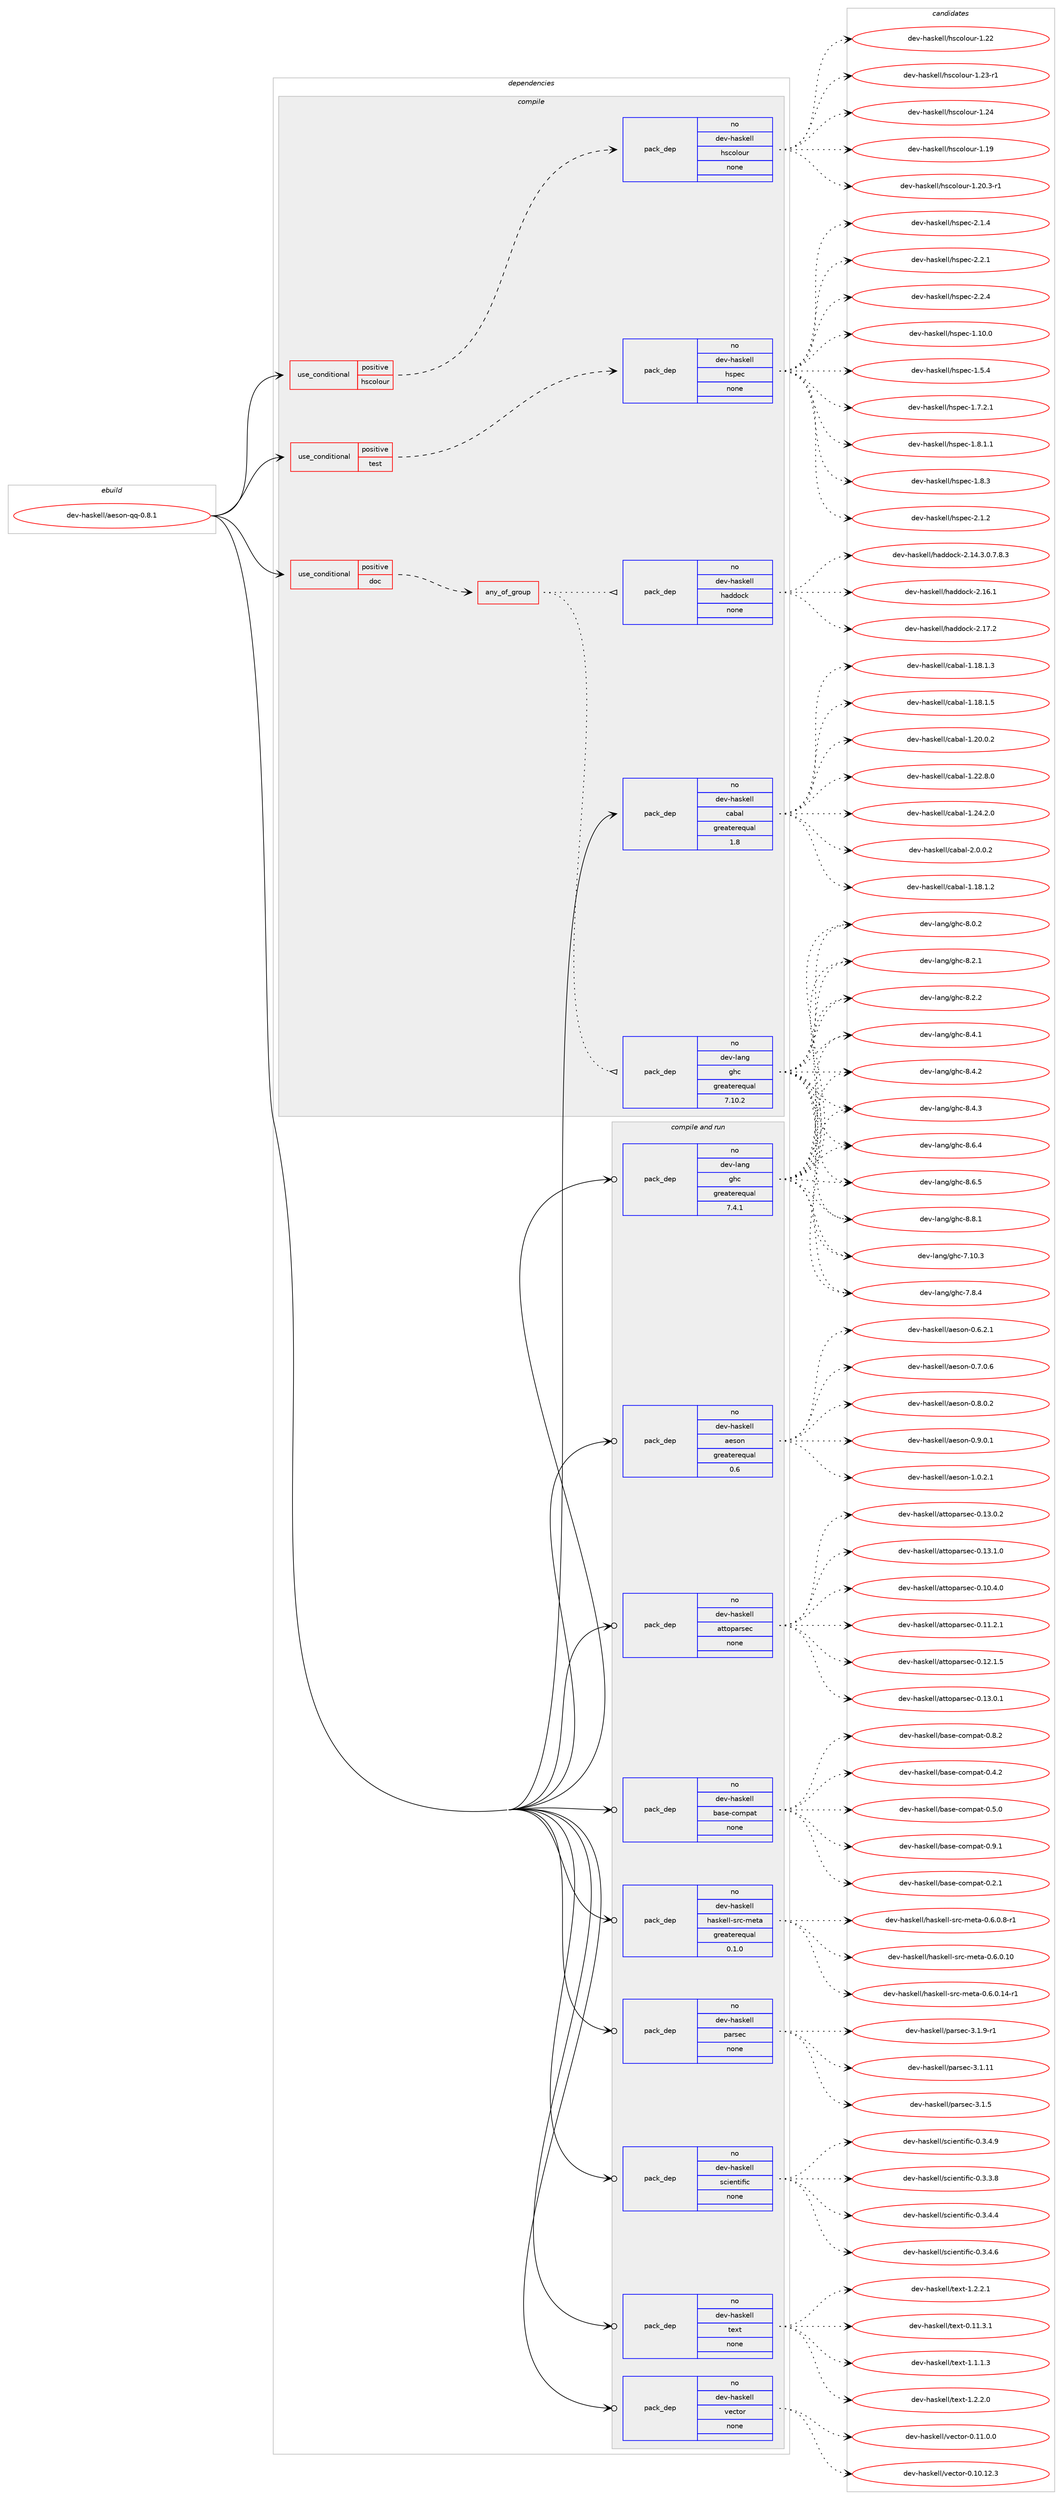digraph prolog {

# *************
# Graph options
# *************

newrank=true;
concentrate=true;
compound=true;
graph [rankdir=LR,fontname=Helvetica,fontsize=10,ranksep=1.5];#, ranksep=2.5, nodesep=0.2];
edge  [arrowhead=vee];
node  [fontname=Helvetica,fontsize=10];

# **********
# The ebuild
# **********

subgraph cluster_leftcol {
color=gray;
rank=same;
label=<<i>ebuild</i>>;
id [label="dev-haskell/aeson-qq-0.8.1", color=red, width=4, href="../dev-haskell/aeson-qq-0.8.1.svg"];
}

# ****************
# The dependencies
# ****************

subgraph cluster_midcol {
color=gray;
label=<<i>dependencies</i>>;
subgraph cluster_compile {
fillcolor="#eeeeee";
style=filled;
label=<<i>compile</i>>;
subgraph cond124664 {
dependency525912 [label=<<TABLE BORDER="0" CELLBORDER="1" CELLSPACING="0" CELLPADDING="4"><TR><TD ROWSPAN="3" CELLPADDING="10">use_conditional</TD></TR><TR><TD>positive</TD></TR><TR><TD>doc</TD></TR></TABLE>>, shape=none, color=red];
subgraph any9449 {
dependency525913 [label=<<TABLE BORDER="0" CELLBORDER="1" CELLSPACING="0" CELLPADDING="4"><TR><TD CELLPADDING="10">any_of_group</TD></TR></TABLE>>, shape=none, color=red];subgraph pack391442 {
dependency525914 [label=<<TABLE BORDER="0" CELLBORDER="1" CELLSPACING="0" CELLPADDING="4" WIDTH="220"><TR><TD ROWSPAN="6" CELLPADDING="30">pack_dep</TD></TR><TR><TD WIDTH="110">no</TD></TR><TR><TD>dev-haskell</TD></TR><TR><TD>haddock</TD></TR><TR><TD>none</TD></TR><TR><TD></TD></TR></TABLE>>, shape=none, color=blue];
}
dependency525913:e -> dependency525914:w [weight=20,style="dotted",arrowhead="oinv"];
subgraph pack391443 {
dependency525915 [label=<<TABLE BORDER="0" CELLBORDER="1" CELLSPACING="0" CELLPADDING="4" WIDTH="220"><TR><TD ROWSPAN="6" CELLPADDING="30">pack_dep</TD></TR><TR><TD WIDTH="110">no</TD></TR><TR><TD>dev-lang</TD></TR><TR><TD>ghc</TD></TR><TR><TD>greaterequal</TD></TR><TR><TD>7.10.2</TD></TR></TABLE>>, shape=none, color=blue];
}
dependency525913:e -> dependency525915:w [weight=20,style="dotted",arrowhead="oinv"];
}
dependency525912:e -> dependency525913:w [weight=20,style="dashed",arrowhead="vee"];
}
id:e -> dependency525912:w [weight=20,style="solid",arrowhead="vee"];
subgraph cond124665 {
dependency525916 [label=<<TABLE BORDER="0" CELLBORDER="1" CELLSPACING="0" CELLPADDING="4"><TR><TD ROWSPAN="3" CELLPADDING="10">use_conditional</TD></TR><TR><TD>positive</TD></TR><TR><TD>hscolour</TD></TR></TABLE>>, shape=none, color=red];
subgraph pack391444 {
dependency525917 [label=<<TABLE BORDER="0" CELLBORDER="1" CELLSPACING="0" CELLPADDING="4" WIDTH="220"><TR><TD ROWSPAN="6" CELLPADDING="30">pack_dep</TD></TR><TR><TD WIDTH="110">no</TD></TR><TR><TD>dev-haskell</TD></TR><TR><TD>hscolour</TD></TR><TR><TD>none</TD></TR><TR><TD></TD></TR></TABLE>>, shape=none, color=blue];
}
dependency525916:e -> dependency525917:w [weight=20,style="dashed",arrowhead="vee"];
}
id:e -> dependency525916:w [weight=20,style="solid",arrowhead="vee"];
subgraph cond124666 {
dependency525918 [label=<<TABLE BORDER="0" CELLBORDER="1" CELLSPACING="0" CELLPADDING="4"><TR><TD ROWSPAN="3" CELLPADDING="10">use_conditional</TD></TR><TR><TD>positive</TD></TR><TR><TD>test</TD></TR></TABLE>>, shape=none, color=red];
subgraph pack391445 {
dependency525919 [label=<<TABLE BORDER="0" CELLBORDER="1" CELLSPACING="0" CELLPADDING="4" WIDTH="220"><TR><TD ROWSPAN="6" CELLPADDING="30">pack_dep</TD></TR><TR><TD WIDTH="110">no</TD></TR><TR><TD>dev-haskell</TD></TR><TR><TD>hspec</TD></TR><TR><TD>none</TD></TR><TR><TD></TD></TR></TABLE>>, shape=none, color=blue];
}
dependency525918:e -> dependency525919:w [weight=20,style="dashed",arrowhead="vee"];
}
id:e -> dependency525918:w [weight=20,style="solid",arrowhead="vee"];
subgraph pack391446 {
dependency525920 [label=<<TABLE BORDER="0" CELLBORDER="1" CELLSPACING="0" CELLPADDING="4" WIDTH="220"><TR><TD ROWSPAN="6" CELLPADDING="30">pack_dep</TD></TR><TR><TD WIDTH="110">no</TD></TR><TR><TD>dev-haskell</TD></TR><TR><TD>cabal</TD></TR><TR><TD>greaterequal</TD></TR><TR><TD>1.8</TD></TR></TABLE>>, shape=none, color=blue];
}
id:e -> dependency525920:w [weight=20,style="solid",arrowhead="vee"];
}
subgraph cluster_compileandrun {
fillcolor="#eeeeee";
style=filled;
label=<<i>compile and run</i>>;
subgraph pack391447 {
dependency525921 [label=<<TABLE BORDER="0" CELLBORDER="1" CELLSPACING="0" CELLPADDING="4" WIDTH="220"><TR><TD ROWSPAN="6" CELLPADDING="30">pack_dep</TD></TR><TR><TD WIDTH="110">no</TD></TR><TR><TD>dev-haskell</TD></TR><TR><TD>aeson</TD></TR><TR><TD>greaterequal</TD></TR><TR><TD>0.6</TD></TR></TABLE>>, shape=none, color=blue];
}
id:e -> dependency525921:w [weight=20,style="solid",arrowhead="odotvee"];
subgraph pack391448 {
dependency525922 [label=<<TABLE BORDER="0" CELLBORDER="1" CELLSPACING="0" CELLPADDING="4" WIDTH="220"><TR><TD ROWSPAN="6" CELLPADDING="30">pack_dep</TD></TR><TR><TD WIDTH="110">no</TD></TR><TR><TD>dev-haskell</TD></TR><TR><TD>attoparsec</TD></TR><TR><TD>none</TD></TR><TR><TD></TD></TR></TABLE>>, shape=none, color=blue];
}
id:e -> dependency525922:w [weight=20,style="solid",arrowhead="odotvee"];
subgraph pack391449 {
dependency525923 [label=<<TABLE BORDER="0" CELLBORDER="1" CELLSPACING="0" CELLPADDING="4" WIDTH="220"><TR><TD ROWSPAN="6" CELLPADDING="30">pack_dep</TD></TR><TR><TD WIDTH="110">no</TD></TR><TR><TD>dev-haskell</TD></TR><TR><TD>base-compat</TD></TR><TR><TD>none</TD></TR><TR><TD></TD></TR></TABLE>>, shape=none, color=blue];
}
id:e -> dependency525923:w [weight=20,style="solid",arrowhead="odotvee"];
subgraph pack391450 {
dependency525924 [label=<<TABLE BORDER="0" CELLBORDER="1" CELLSPACING="0" CELLPADDING="4" WIDTH="220"><TR><TD ROWSPAN="6" CELLPADDING="30">pack_dep</TD></TR><TR><TD WIDTH="110">no</TD></TR><TR><TD>dev-haskell</TD></TR><TR><TD>haskell-src-meta</TD></TR><TR><TD>greaterequal</TD></TR><TR><TD>0.1.0</TD></TR></TABLE>>, shape=none, color=blue];
}
id:e -> dependency525924:w [weight=20,style="solid",arrowhead="odotvee"];
subgraph pack391451 {
dependency525925 [label=<<TABLE BORDER="0" CELLBORDER="1" CELLSPACING="0" CELLPADDING="4" WIDTH="220"><TR><TD ROWSPAN="6" CELLPADDING="30">pack_dep</TD></TR><TR><TD WIDTH="110">no</TD></TR><TR><TD>dev-haskell</TD></TR><TR><TD>parsec</TD></TR><TR><TD>none</TD></TR><TR><TD></TD></TR></TABLE>>, shape=none, color=blue];
}
id:e -> dependency525925:w [weight=20,style="solid",arrowhead="odotvee"];
subgraph pack391452 {
dependency525926 [label=<<TABLE BORDER="0" CELLBORDER="1" CELLSPACING="0" CELLPADDING="4" WIDTH="220"><TR><TD ROWSPAN="6" CELLPADDING="30">pack_dep</TD></TR><TR><TD WIDTH="110">no</TD></TR><TR><TD>dev-haskell</TD></TR><TR><TD>scientific</TD></TR><TR><TD>none</TD></TR><TR><TD></TD></TR></TABLE>>, shape=none, color=blue];
}
id:e -> dependency525926:w [weight=20,style="solid",arrowhead="odotvee"];
subgraph pack391453 {
dependency525927 [label=<<TABLE BORDER="0" CELLBORDER="1" CELLSPACING="0" CELLPADDING="4" WIDTH="220"><TR><TD ROWSPAN="6" CELLPADDING="30">pack_dep</TD></TR><TR><TD WIDTH="110">no</TD></TR><TR><TD>dev-haskell</TD></TR><TR><TD>text</TD></TR><TR><TD>none</TD></TR><TR><TD></TD></TR></TABLE>>, shape=none, color=blue];
}
id:e -> dependency525927:w [weight=20,style="solid",arrowhead="odotvee"];
subgraph pack391454 {
dependency525928 [label=<<TABLE BORDER="0" CELLBORDER="1" CELLSPACING="0" CELLPADDING="4" WIDTH="220"><TR><TD ROWSPAN="6" CELLPADDING="30">pack_dep</TD></TR><TR><TD WIDTH="110">no</TD></TR><TR><TD>dev-haskell</TD></TR><TR><TD>vector</TD></TR><TR><TD>none</TD></TR><TR><TD></TD></TR></TABLE>>, shape=none, color=blue];
}
id:e -> dependency525928:w [weight=20,style="solid",arrowhead="odotvee"];
subgraph pack391455 {
dependency525929 [label=<<TABLE BORDER="0" CELLBORDER="1" CELLSPACING="0" CELLPADDING="4" WIDTH="220"><TR><TD ROWSPAN="6" CELLPADDING="30">pack_dep</TD></TR><TR><TD WIDTH="110">no</TD></TR><TR><TD>dev-lang</TD></TR><TR><TD>ghc</TD></TR><TR><TD>greaterequal</TD></TR><TR><TD>7.4.1</TD></TR></TABLE>>, shape=none, color=blue];
}
id:e -> dependency525929:w [weight=20,style="solid",arrowhead="odotvee"];
}
subgraph cluster_run {
fillcolor="#eeeeee";
style=filled;
label=<<i>run</i>>;
}
}

# **************
# The candidates
# **************

subgraph cluster_choices {
rank=same;
color=gray;
label=<<i>candidates</i>>;

subgraph choice391442 {
color=black;
nodesep=1;
choice1001011184510497115107101108108471049710010011199107455046495246514648465546564651 [label="dev-haskell/haddock-2.14.3.0.7.8.3", color=red, width=4,href="../dev-haskell/haddock-2.14.3.0.7.8.3.svg"];
choice100101118451049711510710110810847104971001001119910745504649544649 [label="dev-haskell/haddock-2.16.1", color=red, width=4,href="../dev-haskell/haddock-2.16.1.svg"];
choice100101118451049711510710110810847104971001001119910745504649554650 [label="dev-haskell/haddock-2.17.2", color=red, width=4,href="../dev-haskell/haddock-2.17.2.svg"];
dependency525914:e -> choice1001011184510497115107101108108471049710010011199107455046495246514648465546564651:w [style=dotted,weight="100"];
dependency525914:e -> choice100101118451049711510710110810847104971001001119910745504649544649:w [style=dotted,weight="100"];
dependency525914:e -> choice100101118451049711510710110810847104971001001119910745504649554650:w [style=dotted,weight="100"];
}
subgraph choice391443 {
color=black;
nodesep=1;
choice1001011184510897110103471031049945554649484651 [label="dev-lang/ghc-7.10.3", color=red, width=4,href="../dev-lang/ghc-7.10.3.svg"];
choice10010111845108971101034710310499455546564652 [label="dev-lang/ghc-7.8.4", color=red, width=4,href="../dev-lang/ghc-7.8.4.svg"];
choice10010111845108971101034710310499455646484650 [label="dev-lang/ghc-8.0.2", color=red, width=4,href="../dev-lang/ghc-8.0.2.svg"];
choice10010111845108971101034710310499455646504649 [label="dev-lang/ghc-8.2.1", color=red, width=4,href="../dev-lang/ghc-8.2.1.svg"];
choice10010111845108971101034710310499455646504650 [label="dev-lang/ghc-8.2.2", color=red, width=4,href="../dev-lang/ghc-8.2.2.svg"];
choice10010111845108971101034710310499455646524649 [label="dev-lang/ghc-8.4.1", color=red, width=4,href="../dev-lang/ghc-8.4.1.svg"];
choice10010111845108971101034710310499455646524650 [label="dev-lang/ghc-8.4.2", color=red, width=4,href="../dev-lang/ghc-8.4.2.svg"];
choice10010111845108971101034710310499455646524651 [label="dev-lang/ghc-8.4.3", color=red, width=4,href="../dev-lang/ghc-8.4.3.svg"];
choice10010111845108971101034710310499455646544652 [label="dev-lang/ghc-8.6.4", color=red, width=4,href="../dev-lang/ghc-8.6.4.svg"];
choice10010111845108971101034710310499455646544653 [label="dev-lang/ghc-8.6.5", color=red, width=4,href="../dev-lang/ghc-8.6.5.svg"];
choice10010111845108971101034710310499455646564649 [label="dev-lang/ghc-8.8.1", color=red, width=4,href="../dev-lang/ghc-8.8.1.svg"];
dependency525915:e -> choice1001011184510897110103471031049945554649484651:w [style=dotted,weight="100"];
dependency525915:e -> choice10010111845108971101034710310499455546564652:w [style=dotted,weight="100"];
dependency525915:e -> choice10010111845108971101034710310499455646484650:w [style=dotted,weight="100"];
dependency525915:e -> choice10010111845108971101034710310499455646504649:w [style=dotted,weight="100"];
dependency525915:e -> choice10010111845108971101034710310499455646504650:w [style=dotted,weight="100"];
dependency525915:e -> choice10010111845108971101034710310499455646524649:w [style=dotted,weight="100"];
dependency525915:e -> choice10010111845108971101034710310499455646524650:w [style=dotted,weight="100"];
dependency525915:e -> choice10010111845108971101034710310499455646524651:w [style=dotted,weight="100"];
dependency525915:e -> choice10010111845108971101034710310499455646544652:w [style=dotted,weight="100"];
dependency525915:e -> choice10010111845108971101034710310499455646544653:w [style=dotted,weight="100"];
dependency525915:e -> choice10010111845108971101034710310499455646564649:w [style=dotted,weight="100"];
}
subgraph choice391444 {
color=black;
nodesep=1;
choice100101118451049711510710110810847104115991111081111171144549464957 [label="dev-haskell/hscolour-1.19", color=red, width=4,href="../dev-haskell/hscolour-1.19.svg"];
choice10010111845104971151071011081084710411599111108111117114454946504846514511449 [label="dev-haskell/hscolour-1.20.3-r1", color=red, width=4,href="../dev-haskell/hscolour-1.20.3-r1.svg"];
choice100101118451049711510710110810847104115991111081111171144549465050 [label="dev-haskell/hscolour-1.22", color=red, width=4,href="../dev-haskell/hscolour-1.22.svg"];
choice1001011184510497115107101108108471041159911110811111711445494650514511449 [label="dev-haskell/hscolour-1.23-r1", color=red, width=4,href="../dev-haskell/hscolour-1.23-r1.svg"];
choice100101118451049711510710110810847104115991111081111171144549465052 [label="dev-haskell/hscolour-1.24", color=red, width=4,href="../dev-haskell/hscolour-1.24.svg"];
dependency525917:e -> choice100101118451049711510710110810847104115991111081111171144549464957:w [style=dotted,weight="100"];
dependency525917:e -> choice10010111845104971151071011081084710411599111108111117114454946504846514511449:w [style=dotted,weight="100"];
dependency525917:e -> choice100101118451049711510710110810847104115991111081111171144549465050:w [style=dotted,weight="100"];
dependency525917:e -> choice1001011184510497115107101108108471041159911110811111711445494650514511449:w [style=dotted,weight="100"];
dependency525917:e -> choice100101118451049711510710110810847104115991111081111171144549465052:w [style=dotted,weight="100"];
}
subgraph choice391445 {
color=black;
nodesep=1;
choice1001011184510497115107101108108471041151121019945494649484648 [label="dev-haskell/hspec-1.10.0", color=red, width=4,href="../dev-haskell/hspec-1.10.0.svg"];
choice10010111845104971151071011081084710411511210199454946534652 [label="dev-haskell/hspec-1.5.4", color=red, width=4,href="../dev-haskell/hspec-1.5.4.svg"];
choice100101118451049711510710110810847104115112101994549465546504649 [label="dev-haskell/hspec-1.7.2.1", color=red, width=4,href="../dev-haskell/hspec-1.7.2.1.svg"];
choice100101118451049711510710110810847104115112101994549465646494649 [label="dev-haskell/hspec-1.8.1.1", color=red, width=4,href="../dev-haskell/hspec-1.8.1.1.svg"];
choice10010111845104971151071011081084710411511210199454946564651 [label="dev-haskell/hspec-1.8.3", color=red, width=4,href="../dev-haskell/hspec-1.8.3.svg"];
choice10010111845104971151071011081084710411511210199455046494650 [label="dev-haskell/hspec-2.1.2", color=red, width=4,href="../dev-haskell/hspec-2.1.2.svg"];
choice10010111845104971151071011081084710411511210199455046494652 [label="dev-haskell/hspec-2.1.4", color=red, width=4,href="../dev-haskell/hspec-2.1.4.svg"];
choice10010111845104971151071011081084710411511210199455046504649 [label="dev-haskell/hspec-2.2.1", color=red, width=4,href="../dev-haskell/hspec-2.2.1.svg"];
choice10010111845104971151071011081084710411511210199455046504652 [label="dev-haskell/hspec-2.2.4", color=red, width=4,href="../dev-haskell/hspec-2.2.4.svg"];
dependency525919:e -> choice1001011184510497115107101108108471041151121019945494649484648:w [style=dotted,weight="100"];
dependency525919:e -> choice10010111845104971151071011081084710411511210199454946534652:w [style=dotted,weight="100"];
dependency525919:e -> choice100101118451049711510710110810847104115112101994549465546504649:w [style=dotted,weight="100"];
dependency525919:e -> choice100101118451049711510710110810847104115112101994549465646494649:w [style=dotted,weight="100"];
dependency525919:e -> choice10010111845104971151071011081084710411511210199454946564651:w [style=dotted,weight="100"];
dependency525919:e -> choice10010111845104971151071011081084710411511210199455046494650:w [style=dotted,weight="100"];
dependency525919:e -> choice10010111845104971151071011081084710411511210199455046494652:w [style=dotted,weight="100"];
dependency525919:e -> choice10010111845104971151071011081084710411511210199455046504649:w [style=dotted,weight="100"];
dependency525919:e -> choice10010111845104971151071011081084710411511210199455046504652:w [style=dotted,weight="100"];
}
subgraph choice391446 {
color=black;
nodesep=1;
choice10010111845104971151071011081084799979897108454946495646494650 [label="dev-haskell/cabal-1.18.1.2", color=red, width=4,href="../dev-haskell/cabal-1.18.1.2.svg"];
choice10010111845104971151071011081084799979897108454946495646494651 [label="dev-haskell/cabal-1.18.1.3", color=red, width=4,href="../dev-haskell/cabal-1.18.1.3.svg"];
choice10010111845104971151071011081084799979897108454946495646494653 [label="dev-haskell/cabal-1.18.1.5", color=red, width=4,href="../dev-haskell/cabal-1.18.1.5.svg"];
choice10010111845104971151071011081084799979897108454946504846484650 [label="dev-haskell/cabal-1.20.0.2", color=red, width=4,href="../dev-haskell/cabal-1.20.0.2.svg"];
choice10010111845104971151071011081084799979897108454946505046564648 [label="dev-haskell/cabal-1.22.8.0", color=red, width=4,href="../dev-haskell/cabal-1.22.8.0.svg"];
choice10010111845104971151071011081084799979897108454946505246504648 [label="dev-haskell/cabal-1.24.2.0", color=red, width=4,href="../dev-haskell/cabal-1.24.2.0.svg"];
choice100101118451049711510710110810847999798971084550464846484650 [label="dev-haskell/cabal-2.0.0.2", color=red, width=4,href="../dev-haskell/cabal-2.0.0.2.svg"];
dependency525920:e -> choice10010111845104971151071011081084799979897108454946495646494650:w [style=dotted,weight="100"];
dependency525920:e -> choice10010111845104971151071011081084799979897108454946495646494651:w [style=dotted,weight="100"];
dependency525920:e -> choice10010111845104971151071011081084799979897108454946495646494653:w [style=dotted,weight="100"];
dependency525920:e -> choice10010111845104971151071011081084799979897108454946504846484650:w [style=dotted,weight="100"];
dependency525920:e -> choice10010111845104971151071011081084799979897108454946505046564648:w [style=dotted,weight="100"];
dependency525920:e -> choice10010111845104971151071011081084799979897108454946505246504648:w [style=dotted,weight="100"];
dependency525920:e -> choice100101118451049711510710110810847999798971084550464846484650:w [style=dotted,weight="100"];
}
subgraph choice391447 {
color=black;
nodesep=1;
choice100101118451049711510710110810847971011151111104548465446504649 [label="dev-haskell/aeson-0.6.2.1", color=red, width=4,href="../dev-haskell/aeson-0.6.2.1.svg"];
choice100101118451049711510710110810847971011151111104548465546484654 [label="dev-haskell/aeson-0.7.0.6", color=red, width=4,href="../dev-haskell/aeson-0.7.0.6.svg"];
choice100101118451049711510710110810847971011151111104548465646484650 [label="dev-haskell/aeson-0.8.0.2", color=red, width=4,href="../dev-haskell/aeson-0.8.0.2.svg"];
choice100101118451049711510710110810847971011151111104548465746484649 [label="dev-haskell/aeson-0.9.0.1", color=red, width=4,href="../dev-haskell/aeson-0.9.0.1.svg"];
choice100101118451049711510710110810847971011151111104549464846504649 [label="dev-haskell/aeson-1.0.2.1", color=red, width=4,href="../dev-haskell/aeson-1.0.2.1.svg"];
dependency525921:e -> choice100101118451049711510710110810847971011151111104548465446504649:w [style=dotted,weight="100"];
dependency525921:e -> choice100101118451049711510710110810847971011151111104548465546484654:w [style=dotted,weight="100"];
dependency525921:e -> choice100101118451049711510710110810847971011151111104548465646484650:w [style=dotted,weight="100"];
dependency525921:e -> choice100101118451049711510710110810847971011151111104548465746484649:w [style=dotted,weight="100"];
dependency525921:e -> choice100101118451049711510710110810847971011151111104549464846504649:w [style=dotted,weight="100"];
}
subgraph choice391448 {
color=black;
nodesep=1;
choice100101118451049711510710110810847971161161111129711411510199454846494846524648 [label="dev-haskell/attoparsec-0.10.4.0", color=red, width=4,href="../dev-haskell/attoparsec-0.10.4.0.svg"];
choice100101118451049711510710110810847971161161111129711411510199454846494946504649 [label="dev-haskell/attoparsec-0.11.2.1", color=red, width=4,href="../dev-haskell/attoparsec-0.11.2.1.svg"];
choice100101118451049711510710110810847971161161111129711411510199454846495046494653 [label="dev-haskell/attoparsec-0.12.1.5", color=red, width=4,href="../dev-haskell/attoparsec-0.12.1.5.svg"];
choice100101118451049711510710110810847971161161111129711411510199454846495146484649 [label="dev-haskell/attoparsec-0.13.0.1", color=red, width=4,href="../dev-haskell/attoparsec-0.13.0.1.svg"];
choice100101118451049711510710110810847971161161111129711411510199454846495146484650 [label="dev-haskell/attoparsec-0.13.0.2", color=red, width=4,href="../dev-haskell/attoparsec-0.13.0.2.svg"];
choice100101118451049711510710110810847971161161111129711411510199454846495146494648 [label="dev-haskell/attoparsec-0.13.1.0", color=red, width=4,href="../dev-haskell/attoparsec-0.13.1.0.svg"];
dependency525922:e -> choice100101118451049711510710110810847971161161111129711411510199454846494846524648:w [style=dotted,weight="100"];
dependency525922:e -> choice100101118451049711510710110810847971161161111129711411510199454846494946504649:w [style=dotted,weight="100"];
dependency525922:e -> choice100101118451049711510710110810847971161161111129711411510199454846495046494653:w [style=dotted,weight="100"];
dependency525922:e -> choice100101118451049711510710110810847971161161111129711411510199454846495146484649:w [style=dotted,weight="100"];
dependency525922:e -> choice100101118451049711510710110810847971161161111129711411510199454846495146484650:w [style=dotted,weight="100"];
dependency525922:e -> choice100101118451049711510710110810847971161161111129711411510199454846495146494648:w [style=dotted,weight="100"];
}
subgraph choice391449 {
color=black;
nodesep=1;
choice1001011184510497115107101108108479897115101459911110911297116454846504649 [label="dev-haskell/base-compat-0.2.1", color=red, width=4,href="../dev-haskell/base-compat-0.2.1.svg"];
choice1001011184510497115107101108108479897115101459911110911297116454846524650 [label="dev-haskell/base-compat-0.4.2", color=red, width=4,href="../dev-haskell/base-compat-0.4.2.svg"];
choice1001011184510497115107101108108479897115101459911110911297116454846534648 [label="dev-haskell/base-compat-0.5.0", color=red, width=4,href="../dev-haskell/base-compat-0.5.0.svg"];
choice1001011184510497115107101108108479897115101459911110911297116454846564650 [label="dev-haskell/base-compat-0.8.2", color=red, width=4,href="../dev-haskell/base-compat-0.8.2.svg"];
choice1001011184510497115107101108108479897115101459911110911297116454846574649 [label="dev-haskell/base-compat-0.9.1", color=red, width=4,href="../dev-haskell/base-compat-0.9.1.svg"];
dependency525923:e -> choice1001011184510497115107101108108479897115101459911110911297116454846504649:w [style=dotted,weight="100"];
dependency525923:e -> choice1001011184510497115107101108108479897115101459911110911297116454846524650:w [style=dotted,weight="100"];
dependency525923:e -> choice1001011184510497115107101108108479897115101459911110911297116454846534648:w [style=dotted,weight="100"];
dependency525923:e -> choice1001011184510497115107101108108479897115101459911110911297116454846564650:w [style=dotted,weight="100"];
dependency525923:e -> choice1001011184510497115107101108108479897115101459911110911297116454846574649:w [style=dotted,weight="100"];
}
subgraph choice391450 {
color=black;
nodesep=1;
choice1001011184510497115107101108108471049711510710110810845115114994510910111697454846544648464948 [label="dev-haskell/haskell-src-meta-0.6.0.10", color=red, width=4,href="../dev-haskell/haskell-src-meta-0.6.0.10.svg"];
choice10010111845104971151071011081084710497115107101108108451151149945109101116974548465446484649524511449 [label="dev-haskell/haskell-src-meta-0.6.0.14-r1", color=red, width=4,href="../dev-haskell/haskell-src-meta-0.6.0.14-r1.svg"];
choice100101118451049711510710110810847104971151071011081084511511499451091011169745484654464846564511449 [label="dev-haskell/haskell-src-meta-0.6.0.8-r1", color=red, width=4,href="../dev-haskell/haskell-src-meta-0.6.0.8-r1.svg"];
dependency525924:e -> choice1001011184510497115107101108108471049711510710110810845115114994510910111697454846544648464948:w [style=dotted,weight="100"];
dependency525924:e -> choice10010111845104971151071011081084710497115107101108108451151149945109101116974548465446484649524511449:w [style=dotted,weight="100"];
dependency525924:e -> choice100101118451049711510710110810847104971151071011081084511511499451091011169745484654464846564511449:w [style=dotted,weight="100"];
}
subgraph choice391451 {
color=black;
nodesep=1;
choice100101118451049711510710110810847112971141151019945514649464949 [label="dev-haskell/parsec-3.1.11", color=red, width=4,href="../dev-haskell/parsec-3.1.11.svg"];
choice1001011184510497115107101108108471129711411510199455146494653 [label="dev-haskell/parsec-3.1.5", color=red, width=4,href="../dev-haskell/parsec-3.1.5.svg"];
choice10010111845104971151071011081084711297114115101994551464946574511449 [label="dev-haskell/parsec-3.1.9-r1", color=red, width=4,href="../dev-haskell/parsec-3.1.9-r1.svg"];
dependency525925:e -> choice100101118451049711510710110810847112971141151019945514649464949:w [style=dotted,weight="100"];
dependency525925:e -> choice1001011184510497115107101108108471129711411510199455146494653:w [style=dotted,weight="100"];
dependency525925:e -> choice10010111845104971151071011081084711297114115101994551464946574511449:w [style=dotted,weight="100"];
}
subgraph choice391452 {
color=black;
nodesep=1;
choice10010111845104971151071011081084711599105101110116105102105994548465146514656 [label="dev-haskell/scientific-0.3.3.8", color=red, width=4,href="../dev-haskell/scientific-0.3.3.8.svg"];
choice10010111845104971151071011081084711599105101110116105102105994548465146524652 [label="dev-haskell/scientific-0.3.4.4", color=red, width=4,href="../dev-haskell/scientific-0.3.4.4.svg"];
choice10010111845104971151071011081084711599105101110116105102105994548465146524654 [label="dev-haskell/scientific-0.3.4.6", color=red, width=4,href="../dev-haskell/scientific-0.3.4.6.svg"];
choice10010111845104971151071011081084711599105101110116105102105994548465146524657 [label="dev-haskell/scientific-0.3.4.9", color=red, width=4,href="../dev-haskell/scientific-0.3.4.9.svg"];
dependency525926:e -> choice10010111845104971151071011081084711599105101110116105102105994548465146514656:w [style=dotted,weight="100"];
dependency525926:e -> choice10010111845104971151071011081084711599105101110116105102105994548465146524652:w [style=dotted,weight="100"];
dependency525926:e -> choice10010111845104971151071011081084711599105101110116105102105994548465146524654:w [style=dotted,weight="100"];
dependency525926:e -> choice10010111845104971151071011081084711599105101110116105102105994548465146524657:w [style=dotted,weight="100"];
}
subgraph choice391453 {
color=black;
nodesep=1;
choice100101118451049711510710110810847116101120116454846494946514649 [label="dev-haskell/text-0.11.3.1", color=red, width=4,href="../dev-haskell/text-0.11.3.1.svg"];
choice1001011184510497115107101108108471161011201164549464946494651 [label="dev-haskell/text-1.1.1.3", color=red, width=4,href="../dev-haskell/text-1.1.1.3.svg"];
choice1001011184510497115107101108108471161011201164549465046504648 [label="dev-haskell/text-1.2.2.0", color=red, width=4,href="../dev-haskell/text-1.2.2.0.svg"];
choice1001011184510497115107101108108471161011201164549465046504649 [label="dev-haskell/text-1.2.2.1", color=red, width=4,href="../dev-haskell/text-1.2.2.1.svg"];
dependency525927:e -> choice100101118451049711510710110810847116101120116454846494946514649:w [style=dotted,weight="100"];
dependency525927:e -> choice1001011184510497115107101108108471161011201164549464946494651:w [style=dotted,weight="100"];
dependency525927:e -> choice1001011184510497115107101108108471161011201164549465046504648:w [style=dotted,weight="100"];
dependency525927:e -> choice1001011184510497115107101108108471161011201164549465046504649:w [style=dotted,weight="100"];
}
subgraph choice391454 {
color=black;
nodesep=1;
choice1001011184510497115107101108108471181019911611111445484649484649504651 [label="dev-haskell/vector-0.10.12.3", color=red, width=4,href="../dev-haskell/vector-0.10.12.3.svg"];
choice10010111845104971151071011081084711810199116111114454846494946484648 [label="dev-haskell/vector-0.11.0.0", color=red, width=4,href="../dev-haskell/vector-0.11.0.0.svg"];
dependency525928:e -> choice1001011184510497115107101108108471181019911611111445484649484649504651:w [style=dotted,weight="100"];
dependency525928:e -> choice10010111845104971151071011081084711810199116111114454846494946484648:w [style=dotted,weight="100"];
}
subgraph choice391455 {
color=black;
nodesep=1;
choice1001011184510897110103471031049945554649484651 [label="dev-lang/ghc-7.10.3", color=red, width=4,href="../dev-lang/ghc-7.10.3.svg"];
choice10010111845108971101034710310499455546564652 [label="dev-lang/ghc-7.8.4", color=red, width=4,href="../dev-lang/ghc-7.8.4.svg"];
choice10010111845108971101034710310499455646484650 [label="dev-lang/ghc-8.0.2", color=red, width=4,href="../dev-lang/ghc-8.0.2.svg"];
choice10010111845108971101034710310499455646504649 [label="dev-lang/ghc-8.2.1", color=red, width=4,href="../dev-lang/ghc-8.2.1.svg"];
choice10010111845108971101034710310499455646504650 [label="dev-lang/ghc-8.2.2", color=red, width=4,href="../dev-lang/ghc-8.2.2.svg"];
choice10010111845108971101034710310499455646524649 [label="dev-lang/ghc-8.4.1", color=red, width=4,href="../dev-lang/ghc-8.4.1.svg"];
choice10010111845108971101034710310499455646524650 [label="dev-lang/ghc-8.4.2", color=red, width=4,href="../dev-lang/ghc-8.4.2.svg"];
choice10010111845108971101034710310499455646524651 [label="dev-lang/ghc-8.4.3", color=red, width=4,href="../dev-lang/ghc-8.4.3.svg"];
choice10010111845108971101034710310499455646544652 [label="dev-lang/ghc-8.6.4", color=red, width=4,href="../dev-lang/ghc-8.6.4.svg"];
choice10010111845108971101034710310499455646544653 [label="dev-lang/ghc-8.6.5", color=red, width=4,href="../dev-lang/ghc-8.6.5.svg"];
choice10010111845108971101034710310499455646564649 [label="dev-lang/ghc-8.8.1", color=red, width=4,href="../dev-lang/ghc-8.8.1.svg"];
dependency525929:e -> choice1001011184510897110103471031049945554649484651:w [style=dotted,weight="100"];
dependency525929:e -> choice10010111845108971101034710310499455546564652:w [style=dotted,weight="100"];
dependency525929:e -> choice10010111845108971101034710310499455646484650:w [style=dotted,weight="100"];
dependency525929:e -> choice10010111845108971101034710310499455646504649:w [style=dotted,weight="100"];
dependency525929:e -> choice10010111845108971101034710310499455646504650:w [style=dotted,weight="100"];
dependency525929:e -> choice10010111845108971101034710310499455646524649:w [style=dotted,weight="100"];
dependency525929:e -> choice10010111845108971101034710310499455646524650:w [style=dotted,weight="100"];
dependency525929:e -> choice10010111845108971101034710310499455646524651:w [style=dotted,weight="100"];
dependency525929:e -> choice10010111845108971101034710310499455646544652:w [style=dotted,weight="100"];
dependency525929:e -> choice10010111845108971101034710310499455646544653:w [style=dotted,weight="100"];
dependency525929:e -> choice10010111845108971101034710310499455646564649:w [style=dotted,weight="100"];
}
}

}
